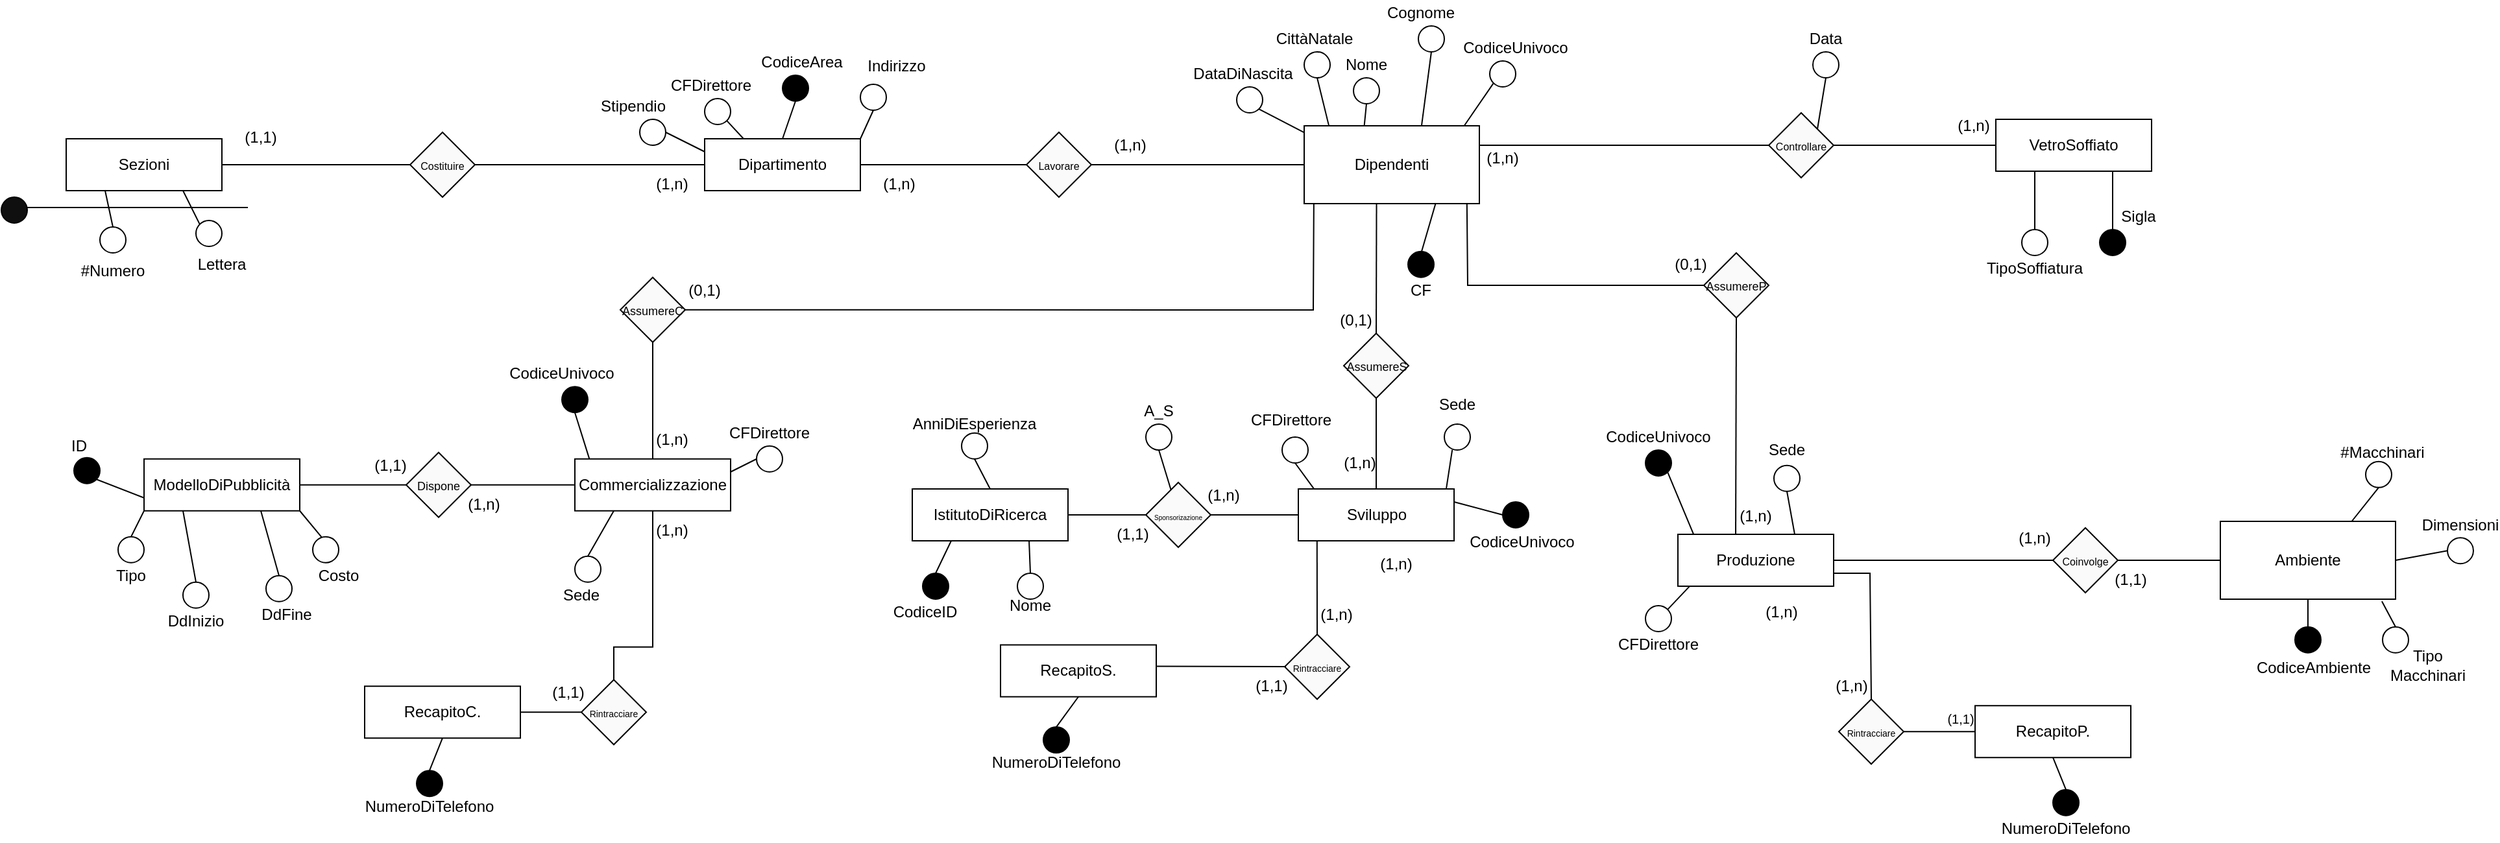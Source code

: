 <mxfile version="16.5.3" type="device"><diagram id="fbipZfaixxT9TkUEs5Yq" name="Page-1"><mxGraphModel dx="2105" dy="539" grid="1" gridSize="10" guides="1" tooltips="1" connect="1" arrows="1" fold="1" page="1" pageScale="1" pageWidth="827" pageHeight="1169" math="0" shadow="0"><root><mxCell id="0"/><mxCell id="1" parent="0"/><mxCell id="MpFW2lkKDqSgX8BJWBbx-3" value="" style="endArrow=none;html=1;rounded=0;entryX=0.5;entryY=1;entryDx=0;entryDy=0;exitX=0.75;exitY=0;exitDx=0;exitDy=0;" parent="1" source="MpFW2lkKDqSgX8BJWBbx-22" target="MpFW2lkKDqSgX8BJWBbx-8" edge="1"><mxGeometry width="50" height="50" relative="1" as="geometry"><mxPoint x="707" y="592" as="sourcePoint"/><mxPoint x="707" y="562" as="targetPoint"/></mxGeometry></mxCell><mxCell id="MpFW2lkKDqSgX8BJWBbx-8" value="" style="ellipse;whiteSpace=wrap;html=1;aspect=fixed;" parent="1" vertex="1"><mxGeometry x="726" y="538.87" width="20" height="20" as="geometry"/></mxCell><mxCell id="MpFW2lkKDqSgX8BJWBbx-9" value="" style="ellipse;whiteSpace=wrap;html=1;aspect=fixed;fillColor=#000000;" parent="1" vertex="1"><mxGeometry x="627" y="527" width="20" height="20" as="geometry"/></mxCell><mxCell id="MpFW2lkKDqSgX8BJWBbx-11" value="CodiceUnivoco" style="text;html=1;strokeColor=none;fillColor=none;align=center;verticalAlign=middle;whiteSpace=wrap;rounded=0;" parent="1" vertex="1"><mxGeometry x="627" y="507" width="20" height="20" as="geometry"/></mxCell><mxCell id="MpFW2lkKDqSgX8BJWBbx-12" value="Sede" style="text;html=1;strokeColor=none;fillColor=none;align=center;verticalAlign=middle;whiteSpace=wrap;rounded=0;" parent="1" vertex="1"><mxGeometry x="726" y="517" width="20" height="20" as="geometry"/></mxCell><mxCell id="MpFW2lkKDqSgX8BJWBbx-14" value="" style="endArrow=none;html=1;rounded=0;fillColor=#000000;" parent="1" edge="1"><mxGeometry width="50" height="50" relative="1" as="geometry"><mxPoint x="712" y="552" as="sourcePoint"/><mxPoint x="712" y="552" as="targetPoint"/></mxGeometry></mxCell><mxCell id="MpFW2lkKDqSgX8BJWBbx-20" value="Commercializzazione" style="rounded=0;whiteSpace=wrap;html=1;" parent="1" vertex="1"><mxGeometry x="-198" y="533.87" width="120" height="40" as="geometry"/></mxCell><mxCell id="MpFW2lkKDqSgX8BJWBbx-21" value="Sviluppo" style="rounded=0;whiteSpace=wrap;html=1;" parent="1" vertex="1"><mxGeometry x="359.5" y="557" width="120" height="40" as="geometry"/></mxCell><mxCell id="MpFW2lkKDqSgX8BJWBbx-22" value="Produzione" style="rounded=0;whiteSpace=wrap;html=1;" parent="1" vertex="1"><mxGeometry x="652" y="592" width="120" height="40" as="geometry"/></mxCell><mxCell id="MpFW2lkKDqSgX8BJWBbx-24" value="&lt;font style=&quot;font-size: 8px&quot;&gt;Coinvolge&lt;/font&gt;" style="rhombus;whiteSpace=wrap;html=1;fillColor=#FAFAFA;" parent="1" vertex="1"><mxGeometry x="941" y="587" width="50" height="50" as="geometry"/></mxCell><mxCell id="MpFW2lkKDqSgX8BJWBbx-25" value="Sezioni" style="rounded=0;whiteSpace=wrap;html=1;" parent="1" vertex="1"><mxGeometry x="-590" y="287" width="120" height="40" as="geometry"/></mxCell><mxCell id="MpFW2lkKDqSgX8BJWBbx-30" value="Dipartimento" style="rounded=0;whiteSpace=wrap;html=1;" parent="1" vertex="1"><mxGeometry x="-98" y="287" width="120" height="40" as="geometry"/></mxCell><mxCell id="MpFW2lkKDqSgX8BJWBbx-31" value="" style="ellipse;whiteSpace=wrap;html=1;aspect=fixed;" parent="1" vertex="1"><mxGeometry x="-148" y="272" width="20" height="20" as="geometry"/></mxCell><mxCell id="MpFW2lkKDqSgX8BJWBbx-32" value="" style="ellipse;whiteSpace=wrap;html=1;aspect=fixed;" parent="1" vertex="1"><mxGeometry x="22" y="245" width="20" height="20" as="geometry"/></mxCell><mxCell id="MpFW2lkKDqSgX8BJWBbx-33" value="" style="ellipse;whiteSpace=wrap;html=1;aspect=fixed;" parent="1" vertex="1"><mxGeometry x="-98" y="256" width="20" height="20" as="geometry"/></mxCell><mxCell id="MpFW2lkKDqSgX8BJWBbx-35" value="" style="endArrow=none;html=1;rounded=0;fillColor=#000000;entryX=1;entryY=0;entryDx=0;entryDy=0;exitX=0.5;exitY=1;exitDx=0;exitDy=0;" parent="1" source="MpFW2lkKDqSgX8BJWBbx-32" target="MpFW2lkKDqSgX8BJWBbx-30" edge="1"><mxGeometry width="50" height="50" relative="1" as="geometry"><mxPoint x="52" y="381.25" as="sourcePoint"/><mxPoint x="22" y="291.25" as="targetPoint"/></mxGeometry></mxCell><mxCell id="MpFW2lkKDqSgX8BJWBbx-36" value="" style="ellipse;whiteSpace=wrap;html=1;aspect=fixed;fillColor=#000000;" parent="1" vertex="1"><mxGeometry x="-38" y="238" width="20" height="20" as="geometry"/></mxCell><mxCell id="MpFW2lkKDqSgX8BJWBbx-38" value="" style="endArrow=none;html=1;rounded=0;fillColor=#000000;entryX=0.5;entryY=0;entryDx=0;entryDy=0;exitX=0.5;exitY=1;exitDx=0;exitDy=0;" parent="1" source="MpFW2lkKDqSgX8BJWBbx-36" target="MpFW2lkKDqSgX8BJWBbx-30" edge="1"><mxGeometry width="50" height="50" relative="1" as="geometry"><mxPoint x="-50" y="371" as="sourcePoint"/><mxPoint x="-38" y="291.25" as="targetPoint"/></mxGeometry></mxCell><mxCell id="MpFW2lkKDqSgX8BJWBbx-39" value="" style="endArrow=none;html=1;rounded=0;fillColor=#000000;entryX=0;entryY=0.25;entryDx=0;entryDy=0;exitX=1;exitY=0.5;exitDx=0;exitDy=0;" parent="1" source="MpFW2lkKDqSgX8BJWBbx-31" target="MpFW2lkKDqSgX8BJWBbx-30" edge="1"><mxGeometry width="50" height="50" relative="1" as="geometry"><mxPoint x="-118" y="299" as="sourcePoint"/><mxPoint x="-96" y="292.25" as="targetPoint"/></mxGeometry></mxCell><mxCell id="MpFW2lkKDqSgX8BJWBbx-40" value="CFDirettore" style="text;html=1;strokeColor=none;fillColor=none;align=center;verticalAlign=middle;whiteSpace=wrap;rounded=0;" parent="1" vertex="1"><mxGeometry x="-103" y="236" width="20" height="20" as="geometry"/></mxCell><mxCell id="MpFW2lkKDqSgX8BJWBbx-41" value="Indirizzo" style="text;html=1;strokeColor=none;fillColor=none;align=center;verticalAlign=middle;whiteSpace=wrap;rounded=0;" parent="1" vertex="1"><mxGeometry x="38" y="221" width="24" height="19" as="geometry"/></mxCell><mxCell id="MpFW2lkKDqSgX8BJWBbx-42" value="" style="endArrow=none;html=1;rounded=0;fillColor=#000000;entryX=0.25;entryY=0;entryDx=0;entryDy=0;exitX=1;exitY=1;exitDx=0;exitDy=0;" parent="1" source="MpFW2lkKDqSgX8BJWBbx-33" target="MpFW2lkKDqSgX8BJWBbx-30" edge="1"><mxGeometry width="50" height="50" relative="1" as="geometry"><mxPoint x="17" y="381.25" as="sourcePoint"/><mxPoint x="-68" y="291.25" as="targetPoint"/></mxGeometry></mxCell><mxCell id="MpFW2lkKDqSgX8BJWBbx-53" value="CodiceArea" style="text;html=1;strokeColor=none;fillColor=none;align=center;verticalAlign=middle;whiteSpace=wrap;rounded=0;fontStyle=0" parent="1" vertex="1"><mxGeometry x="-33" y="218" width="20" height="20" as="geometry"/></mxCell><mxCell id="MpFW2lkKDqSgX8BJWBbx-54" value="Stipendio" style="text;html=1;strokeColor=none;fillColor=none;align=center;verticalAlign=middle;whiteSpace=wrap;rounded=0;fontStyle=0" parent="1" vertex="1"><mxGeometry x="-163" y="252" width="20" height="20" as="geometry"/></mxCell><mxCell id="MpFW2lkKDqSgX8BJWBbx-55" value="" style="ellipse;whiteSpace=wrap;html=1;aspect=fixed;" parent="1" vertex="1"><mxGeometry x="-490" y="350" width="20" height="20" as="geometry"/></mxCell><mxCell id="MpFW2lkKDqSgX8BJWBbx-56" value="" style="ellipse;whiteSpace=wrap;html=1;aspect=fixed;" parent="1" vertex="1"><mxGeometry x="-564" y="355" width="20" height="20" as="geometry"/></mxCell><mxCell id="MpFW2lkKDqSgX8BJWBbx-59" value="" style="endArrow=none;html=1;rounded=0;fillColor=#000000;exitX=0.5;exitY=0;exitDx=0;exitDy=0;entryX=0.25;entryY=1;entryDx=0;entryDy=0;" parent="1" source="MpFW2lkKDqSgX8BJWBbx-56" target="MpFW2lkKDqSgX8BJWBbx-25" edge="1"><mxGeometry width="50" height="50" relative="1" as="geometry"><mxPoint x="-1036.929" y="2.309" as="sourcePoint"/><mxPoint x="-663.4" y="116.62" as="targetPoint"/></mxGeometry></mxCell><mxCell id="MpFW2lkKDqSgX8BJWBbx-61" value="" style="ellipse;whiteSpace=wrap;html=1;aspect=fixed;fillColor=#0F0F0F;" parent="1" vertex="1"><mxGeometry x="-640" y="332" width="20" height="20" as="geometry"/></mxCell><mxCell id="MpFW2lkKDqSgX8BJWBbx-62" value="Lettera" style="text;html=1;strokeColor=none;fillColor=none;align=center;verticalAlign=middle;whiteSpace=wrap;rounded=0;" parent="1" vertex="1"><mxGeometry x="-480" y="373.87" width="20" height="20" as="geometry"/></mxCell><mxCell id="MpFW2lkKDqSgX8BJWBbx-63" value="#Numero" style="text;html=1;strokeColor=none;fillColor=none;align=center;verticalAlign=middle;whiteSpace=wrap;rounded=0;" parent="1" vertex="1"><mxGeometry x="-564" y="381.5" width="20" height="15.5" as="geometry"/></mxCell><mxCell id="MpFW2lkKDqSgX8BJWBbx-65" value="(1,1)" style="text;html=1;strokeColor=none;fillColor=none;align=center;verticalAlign=middle;whiteSpace=wrap;rounded=0;" parent="1" vertex="1"><mxGeometry x="991" y="617" width="20" height="20" as="geometry"/></mxCell><mxCell id="MpFW2lkKDqSgX8BJWBbx-67" value="(1,n)" style="text;html=1;strokeColor=none;fillColor=none;align=center;verticalAlign=middle;whiteSpace=wrap;rounded=0;" parent="1" vertex="1"><mxGeometry x="722" y="642" width="20" height="20" as="geometry"/></mxCell><mxCell id="MpFW2lkKDqSgX8BJWBbx-69" value="&lt;font style=&quot;font-size: 5px&quot;&gt;Sponsorizazione&lt;/font&gt;" style="rhombus;whiteSpace=wrap;html=1;fillColor=#FAFAFA;" parent="1" vertex="1"><mxGeometry x="242" y="552" width="50" height="50" as="geometry"/></mxCell><mxCell id="MpFW2lkKDqSgX8BJWBbx-70" value="" style="endArrow=none;html=1;rounded=0;fillColor=#000000;entryX=0;entryY=0.5;entryDx=0;entryDy=0;exitX=1;exitY=0.5;exitDx=0;exitDy=0;" parent="1" source="MpFW2lkKDqSgX8BJWBbx-71" target="MpFW2lkKDqSgX8BJWBbx-69" edge="1"><mxGeometry width="50" height="50" relative="1" as="geometry"><mxPoint x="141.57" y="557" as="sourcePoint"/><mxPoint x="141.57" y="517" as="targetPoint"/></mxGeometry></mxCell><mxCell id="MpFW2lkKDqSgX8BJWBbx-71" value="IstitutoDiRicerca" style="rounded=0;whiteSpace=wrap;html=1;" parent="1" vertex="1"><mxGeometry x="62" y="557" width="120" height="40" as="geometry"/></mxCell><mxCell id="MpFW2lkKDqSgX8BJWBbx-75" value="" style="ellipse;whiteSpace=wrap;html=1;aspect=fixed;" parent="1" vertex="1"><mxGeometry x="242" y="507" width="20" height="20" as="geometry"/></mxCell><mxCell id="MpFW2lkKDqSgX8BJWBbx-76" value="A_S" style="text;html=1;strokeColor=none;fillColor=none;align=center;verticalAlign=middle;whiteSpace=wrap;rounded=0;" parent="1" vertex="1"><mxGeometry x="242" y="487" width="20" height="20" as="geometry"/></mxCell><mxCell id="MpFW2lkKDqSgX8BJWBbx-77" value="" style="endArrow=none;html=1;rounded=0;fillColor=#000000;entryX=0.5;entryY=1;entryDx=0;entryDy=0;exitX=0.388;exitY=0.117;exitDx=0;exitDy=0;exitPerimeter=0;" parent="1" source="MpFW2lkKDqSgX8BJWBbx-69" target="MpFW2lkKDqSgX8BJWBbx-75" edge="1"><mxGeometry width="50" height="50" relative="1" as="geometry"><mxPoint x="421.57" y="647" as="sourcePoint"/><mxPoint x="421.57" y="607" as="targetPoint"/></mxGeometry></mxCell><mxCell id="MpFW2lkKDqSgX8BJWBbx-80" value="" style="endArrow=none;html=1;rounded=0;fillColor=#000000;entryX=0;entryY=0.5;entryDx=0;entryDy=0;" parent="1" target="MpFW2lkKDqSgX8BJWBbx-20" edge="1"><mxGeometry width="50" height="50" relative="1" as="geometry"><mxPoint x="-278" y="553.87" as="sourcePoint"/><mxPoint x="-138.21" y="573.87" as="targetPoint"/></mxGeometry></mxCell><mxCell id="MpFW2lkKDqSgX8BJWBbx-81" value="&lt;font style=&quot;font-size: 9px&quot;&gt;Dispone&lt;/font&gt;" style="rhombus;whiteSpace=wrap;html=1;fillColor=#FAFAFA;" parent="1" vertex="1"><mxGeometry x="-328" y="528.87" width="50" height="50" as="geometry"/></mxCell><mxCell id="MpFW2lkKDqSgX8BJWBbx-83" value="ModelloDiPubblicità" style="rounded=0;whiteSpace=wrap;html=1;" parent="1" vertex="1"><mxGeometry x="-530" y="533.87" width="120" height="40" as="geometry"/></mxCell><mxCell id="MpFW2lkKDqSgX8BJWBbx-84" value="" style="ellipse;whiteSpace=wrap;html=1;aspect=fixed;" parent="1" vertex="1"><mxGeometry x="-550" y="593.87" width="20" height="20" as="geometry"/></mxCell><mxCell id="MpFW2lkKDqSgX8BJWBbx-85" value="" style="ellipse;whiteSpace=wrap;html=1;aspect=fixed;" parent="1" vertex="1"><mxGeometry x="-500" y="628.87" width="20" height="20" as="geometry"/></mxCell><mxCell id="MpFW2lkKDqSgX8BJWBbx-86" value="" style="ellipse;whiteSpace=wrap;html=1;aspect=fixed;" parent="1" vertex="1"><mxGeometry x="-436" y="623.87" width="20" height="20" as="geometry"/></mxCell><mxCell id="MpFW2lkKDqSgX8BJWBbx-87" value="" style="ellipse;whiteSpace=wrap;html=1;aspect=fixed;" parent="1" vertex="1"><mxGeometry x="-400" y="593.87" width="20" height="20" as="geometry"/></mxCell><mxCell id="MpFW2lkKDqSgX8BJWBbx-89" value="" style="endArrow=none;html=1;rounded=0;fillColor=#000000;entryX=0;entryY=1;entryDx=0;entryDy=0;exitX=0.5;exitY=0;exitDx=0;exitDy=0;" parent="1" edge="1"><mxGeometry width="50" height="50" relative="1" as="geometry"><mxPoint x="-540" y="593.87" as="sourcePoint"/><mxPoint x="-530" y="573.87" as="targetPoint"/></mxGeometry></mxCell><mxCell id="MpFW2lkKDqSgX8BJWBbx-90" value="" style="endArrow=none;html=1;rounded=0;fillColor=#000000;entryX=0.25;entryY=1;entryDx=0;entryDy=0;exitX=0.5;exitY=0;exitDx=0;exitDy=0;" parent="1" source="MpFW2lkKDqSgX8BJWBbx-85" target="MpFW2lkKDqSgX8BJWBbx-83" edge="1"><mxGeometry width="50" height="50" relative="1" as="geometry"><mxPoint x="-530" y="603.87" as="sourcePoint"/><mxPoint x="-520" y="583.87" as="targetPoint"/></mxGeometry></mxCell><mxCell id="MpFW2lkKDqSgX8BJWBbx-91" value="" style="endArrow=none;html=1;rounded=0;fillColor=#000000;entryX=0.75;entryY=1;entryDx=0;entryDy=0;exitX=0.5;exitY=0;exitDx=0;exitDy=0;" parent="1" source="MpFW2lkKDqSgX8BJWBbx-86" target="MpFW2lkKDqSgX8BJWBbx-83" edge="1"><mxGeometry width="50" height="50" relative="1" as="geometry"><mxPoint x="-520" y="613.87" as="sourcePoint"/><mxPoint x="-510" y="593.87" as="targetPoint"/></mxGeometry></mxCell><mxCell id="MpFW2lkKDqSgX8BJWBbx-92" value="" style="endArrow=none;html=1;rounded=0;fillColor=#000000;entryX=1;entryY=1;entryDx=0;entryDy=0;exitX=0.352;exitY=0.028;exitDx=0;exitDy=0;exitPerimeter=0;" parent="1" source="MpFW2lkKDqSgX8BJWBbx-87" target="MpFW2lkKDqSgX8BJWBbx-83" edge="1"><mxGeometry width="50" height="50" relative="1" as="geometry"><mxPoint x="-510" y="623.87" as="sourcePoint"/><mxPoint x="-500" y="603.87" as="targetPoint"/></mxGeometry></mxCell><mxCell id="MpFW2lkKDqSgX8BJWBbx-93" value="Tipo" style="text;html=1;strokeColor=none;fillColor=none;align=center;verticalAlign=middle;whiteSpace=wrap;rounded=0;" parent="1" vertex="1"><mxGeometry x="-550" y="613.87" width="20" height="20" as="geometry"/></mxCell><mxCell id="MpFW2lkKDqSgX8BJWBbx-94" value="DdInizio" style="text;html=1;strokeColor=none;fillColor=none;align=center;verticalAlign=middle;whiteSpace=wrap;rounded=0;" parent="1" vertex="1"><mxGeometry x="-500" y="648.87" width="20" height="20" as="geometry"/></mxCell><mxCell id="MpFW2lkKDqSgX8BJWBbx-95" value="DdFine" style="text;html=1;strokeColor=none;fillColor=none;align=center;verticalAlign=middle;whiteSpace=wrap;rounded=0;" parent="1" vertex="1"><mxGeometry x="-430" y="643.87" width="20" height="20" as="geometry"/></mxCell><mxCell id="MpFW2lkKDqSgX8BJWBbx-96" value="Costo&lt;br&gt;" style="text;html=1;strokeColor=none;fillColor=none;align=center;verticalAlign=middle;whiteSpace=wrap;rounded=0;" parent="1" vertex="1"><mxGeometry x="-390" y="613.87" width="20" height="20" as="geometry"/></mxCell><mxCell id="MpFW2lkKDqSgX8BJWBbx-99" value="" style="ellipse;whiteSpace=wrap;html=1;aspect=fixed;fillColor=#000000;" parent="1" vertex="1"><mxGeometry x="-584" y="532.87" width="20" height="20" as="geometry"/></mxCell><mxCell id="MpFW2lkKDqSgX8BJWBbx-100" value="ID" style="text;html=1;strokeColor=none;fillColor=none;align=center;verticalAlign=middle;whiteSpace=wrap;rounded=0;" parent="1" vertex="1"><mxGeometry x="-590" y="513.87" width="20" height="20" as="geometry"/></mxCell><mxCell id="MpFW2lkKDqSgX8BJWBbx-101" value="" style="endArrow=none;html=1;rounded=0;fillColor=#000000;entryX=0;entryY=0.75;entryDx=0;entryDy=0;exitX=0;exitY=0.5;exitDx=0;exitDy=0;" parent="1" source="MpFW2lkKDqSgX8BJWBbx-99" target="MpFW2lkKDqSgX8BJWBbx-83" edge="1"><mxGeometry width="50" height="50" relative="1" as="geometry"><mxPoint x="-382.96" y="604.43" as="sourcePoint"/><mxPoint x="-400" y="583.87" as="targetPoint"/></mxGeometry></mxCell><mxCell id="MpFW2lkKDqSgX8BJWBbx-109" value="" style="ellipse;whiteSpace=wrap;html=1;aspect=fixed;" parent="1" vertex="1"><mxGeometry x="1245" y="594.63" width="20" height="20" as="geometry"/></mxCell><mxCell id="MpFW2lkKDqSgX8BJWBbx-110" value="" style="ellipse;whiteSpace=wrap;html=1;aspect=fixed;" parent="1" vertex="1"><mxGeometry x="1195" y="663.35" width="20" height="20" as="geometry"/></mxCell><mxCell id="MpFW2lkKDqSgX8BJWBbx-113" value="" style="endArrow=none;html=1;rounded=0;fillColor=#000000;entryX=0.918;entryY=1.004;entryDx=0;entryDy=0;exitX=0.5;exitY=0;exitDx=0;exitDy=0;entryPerimeter=0;" parent="1" source="MpFW2lkKDqSgX8BJWBbx-110" edge="1"><mxGeometry width="50" height="50" relative="1" as="geometry"><mxPoint x="1102.071" y="676.279" as="sourcePoint"/><mxPoint x="1194.463" y="643.626" as="targetPoint"/></mxGeometry></mxCell><mxCell id="MpFW2lkKDqSgX8BJWBbx-114" value="" style="endArrow=none;html=1;rounded=0;fillColor=#000000;entryX=1;entryY=0.5;entryDx=0;entryDy=0;exitX=0;exitY=0.5;exitDx=0;exitDy=0;" parent="1" source="MpFW2lkKDqSgX8BJWBbx-109" target="l26SXNRH6ffeOrTrbrjV-29" edge="1"><mxGeometry width="50" height="50" relative="1" as="geometry"><mxPoint x="1102.071" y="687.559" as="sourcePoint"/><mxPoint x="1195.0" y="610.13" as="targetPoint"/></mxGeometry></mxCell><mxCell id="MpFW2lkKDqSgX8BJWBbx-117" value="Tipo&lt;br&gt;Macchinari" style="text;html=1;strokeColor=none;fillColor=none;align=center;verticalAlign=middle;whiteSpace=wrap;rounded=0;" parent="1" vertex="1"><mxGeometry x="1220" y="683.35" width="20" height="20" as="geometry"/></mxCell><mxCell id="MpFW2lkKDqSgX8BJWBbx-118" value="Dimensioni" style="text;html=1;strokeColor=none;fillColor=none;align=center;verticalAlign=middle;whiteSpace=wrap;rounded=0;" parent="1" vertex="1"><mxGeometry x="1245" y="574.63" width="20" height="20" as="geometry"/></mxCell><mxCell id="MpFW2lkKDqSgX8BJWBbx-131" value="VetroSoffiato" style="rounded=0;whiteSpace=wrap;html=1;" parent="1" vertex="1"><mxGeometry x="897" y="272" width="120" height="40" as="geometry"/></mxCell><mxCell id="MpFW2lkKDqSgX8BJWBbx-133" value="" style="ellipse;whiteSpace=wrap;html=1;aspect=fixed;" parent="1" vertex="1"><mxGeometry x="917" y="357" width="20" height="20" as="geometry"/></mxCell><mxCell id="MpFW2lkKDqSgX8BJWBbx-134" value="" style="ellipse;whiteSpace=wrap;html=1;aspect=fixed;fillColor=#000000;" parent="1" vertex="1"><mxGeometry x="977" y="357" width="20" height="20" as="geometry"/></mxCell><mxCell id="MpFW2lkKDqSgX8BJWBbx-136" value="Sigla" style="text;html=1;strokeColor=none;fillColor=none;align=center;verticalAlign=middle;whiteSpace=wrap;rounded=0;" parent="1" vertex="1"><mxGeometry x="997" y="337" width="20" height="20" as="geometry"/></mxCell><mxCell id="MpFW2lkKDqSgX8BJWBbx-137" value="Data" style="text;html=1;strokeColor=none;fillColor=none;align=center;verticalAlign=middle;whiteSpace=wrap;rounded=0;rotation=0;" parent="1" vertex="1"><mxGeometry x="746" y="200" width="40" height="20" as="geometry"/></mxCell><mxCell id="MpFW2lkKDqSgX8BJWBbx-138" value="" style="endArrow=none;html=1;rounded=0;fillColor=#000000;exitX=0.5;exitY=0;exitDx=0;exitDy=0;entryX=0.75;entryY=1;entryDx=0;entryDy=0;" parent="1" source="MpFW2lkKDqSgX8BJWBbx-134" target="MpFW2lkKDqSgX8BJWBbx-131" edge="1"><mxGeometry width="50" height="50" relative="1" as="geometry"><mxPoint x="451" y="562" as="sourcePoint"/><mxPoint x="451.04" y="522" as="targetPoint"/></mxGeometry></mxCell><mxCell id="MpFW2lkKDqSgX8BJWBbx-139" value="" style="endArrow=none;html=1;rounded=0;fillColor=#000000;exitX=0.5;exitY=0;exitDx=0;exitDy=0;entryX=0.25;entryY=1;entryDx=0;entryDy=0;" parent="1" source="MpFW2lkKDqSgX8BJWBbx-133" target="MpFW2lkKDqSgX8BJWBbx-131" edge="1"><mxGeometry width="50" height="50" relative="1" as="geometry"><mxPoint x="481" y="562" as="sourcePoint"/><mxPoint x="471" y="532" as="targetPoint"/></mxGeometry></mxCell><mxCell id="MpFW2lkKDqSgX8BJWBbx-140" value="" style="ellipse;whiteSpace=wrap;html=1;aspect=fixed;" parent="1" vertex="1"><mxGeometry x="627" y="647" width="20" height="20" as="geometry"/></mxCell><mxCell id="MpFW2lkKDqSgX8BJWBbx-141" value="CFDirettore" style="text;html=1;strokeColor=none;fillColor=none;align=center;verticalAlign=middle;whiteSpace=wrap;rounded=0;" parent="1" vertex="1"><mxGeometry x="627" y="667" width="20" height="20" as="geometry"/></mxCell><mxCell id="MpFW2lkKDqSgX8BJWBbx-142" value="" style="endArrow=none;html=1;rounded=0;fillColor=#000000;entryX=1;entryY=0;entryDx=0;entryDy=0;exitX=0.074;exitY=1.004;exitDx=0;exitDy=0;exitPerimeter=0;" parent="1" source="MpFW2lkKDqSgX8BJWBbx-22" target="MpFW2lkKDqSgX8BJWBbx-140" edge="1"><mxGeometry width="50" height="50" relative="1" as="geometry"><mxPoint x="672" y="637" as="sourcePoint"/><mxPoint x="402" y="522" as="targetPoint"/></mxGeometry></mxCell><mxCell id="MpFW2lkKDqSgX8BJWBbx-143" value="" style="ellipse;whiteSpace=wrap;html=1;aspect=fixed;" parent="1" vertex="1"><mxGeometry x="347" y="517" width="20" height="20" as="geometry"/></mxCell><mxCell id="MpFW2lkKDqSgX8BJWBbx-144" value="CFDirettore" style="text;html=1;strokeColor=none;fillColor=none;align=center;verticalAlign=middle;whiteSpace=wrap;rounded=0;" parent="1" vertex="1"><mxGeometry x="344" y="493.87" width="20" height="20" as="geometry"/></mxCell><mxCell id="MpFW2lkKDqSgX8BJWBbx-145" value="" style="ellipse;whiteSpace=wrap;html=1;aspect=fixed;" parent="1" vertex="1"><mxGeometry x="-58" y="523.87" width="20" height="20" as="geometry"/></mxCell><mxCell id="MpFW2lkKDqSgX8BJWBbx-146" value="CFDirettore" style="text;html=1;strokeColor=none;fillColor=none;align=center;verticalAlign=middle;whiteSpace=wrap;rounded=0;" parent="1" vertex="1"><mxGeometry x="-58" y="503.87" width="20" height="20" as="geometry"/></mxCell><mxCell id="MpFW2lkKDqSgX8BJWBbx-147" value="" style="endArrow=none;html=1;rounded=0;fillColor=#000000;exitX=0.102;exitY=0.004;exitDx=0;exitDy=0;entryX=0.5;entryY=1;entryDx=0;entryDy=0;exitPerimeter=0;" parent="1" source="MpFW2lkKDqSgX8BJWBbx-21" target="MpFW2lkKDqSgX8BJWBbx-143" edge="1"><mxGeometry width="50" height="50" relative="1" as="geometry"><mxPoint x="172.0" y="567" as="sourcePoint"/><mxPoint x="139.071" y="544.071" as="targetPoint"/></mxGeometry></mxCell><mxCell id="MpFW2lkKDqSgX8BJWBbx-148" value="" style="endArrow=none;html=1;rounded=0;fillColor=#000000;exitX=0;exitY=0.5;exitDx=0;exitDy=0;entryX=1;entryY=0.25;entryDx=0;entryDy=0;" parent="1" source="MpFW2lkKDqSgX8BJWBbx-145" target="MpFW2lkKDqSgX8BJWBbx-20" edge="1"><mxGeometry width="50" height="50" relative="1" as="geometry"><mxPoint x="-408.0" y="553.87" as="sourcePoint"/><mxPoint x="-438.0" y="543.87" as="targetPoint"/></mxGeometry></mxCell><mxCell id="MpFW2lkKDqSgX8BJWBbx-167" value="&lt;font style=&quot;font-size: 9px&quot;&gt;AssumereP&lt;/font&gt;" style="rhombus;whiteSpace=wrap;html=1;fillColor=#FAFAFA;" parent="1" vertex="1"><mxGeometry x="672" y="375" width="50" height="50" as="geometry"/></mxCell><mxCell id="MpFW2lkKDqSgX8BJWBbx-168" value="Dipendenti" style="rounded=0;whiteSpace=wrap;html=1;" parent="1" vertex="1"><mxGeometry x="364" y="277" width="135" height="60" as="geometry"/></mxCell><mxCell id="MpFW2lkKDqSgX8BJWBbx-175" value="" style="ellipse;whiteSpace=wrap;html=1;aspect=fixed;" parent="1" vertex="1"><mxGeometry x="402" y="240" width="20" height="20" as="geometry"/></mxCell><mxCell id="MpFW2lkKDqSgX8BJWBbx-176" value="" style="ellipse;whiteSpace=wrap;html=1;aspect=fixed;" parent="1" vertex="1"><mxGeometry x="452" y="200" width="20" height="20" as="geometry"/></mxCell><mxCell id="MpFW2lkKDqSgX8BJWBbx-178" value="" style="endArrow=none;html=1;rounded=0;fillColor=#000000;entryX=0.5;entryY=1;entryDx=0;entryDy=0;exitX=0.67;exitY=0.001;exitDx=0;exitDy=0;exitPerimeter=0;" parent="1" source="MpFW2lkKDqSgX8BJWBbx-168" target="MpFW2lkKDqSgX8BJWBbx-176" edge="1"><mxGeometry width="50" height="50" relative="1" as="geometry"><mxPoint x="459.29" y="187.9" as="sourcePoint"/><mxPoint x="457.76" y="167" as="targetPoint"/></mxGeometry></mxCell><mxCell id="MpFW2lkKDqSgX8BJWBbx-179" value="" style="endArrow=none;html=1;rounded=0;fillColor=#000000;entryX=0.5;entryY=1;entryDx=0;entryDy=0;exitX=0.343;exitY=-0.001;exitDx=0;exitDy=0;exitPerimeter=0;" parent="1" source="MpFW2lkKDqSgX8BJWBbx-168" target="MpFW2lkKDqSgX8BJWBbx-175" edge="1"><mxGeometry width="50" height="50" relative="1" as="geometry"><mxPoint x="431.75" y="187" as="sourcePoint"/><mxPoint x="467.87" y="257" as="targetPoint"/></mxGeometry></mxCell><mxCell id="MpFW2lkKDqSgX8BJWBbx-181" value="Nome" style="text;html=1;strokeColor=none;fillColor=none;align=center;verticalAlign=middle;whiteSpace=wrap;rounded=0;" parent="1" vertex="1"><mxGeometry x="402" y="220" width="20" height="20" as="geometry"/></mxCell><mxCell id="MpFW2lkKDqSgX8BJWBbx-183" value="Cognome" style="text;html=1;strokeColor=none;fillColor=none;align=center;verticalAlign=middle;whiteSpace=wrap;rounded=0;" parent="1" vertex="1"><mxGeometry x="444" y="180" width="20" height="20" as="geometry"/></mxCell><mxCell id="MpFW2lkKDqSgX8BJWBbx-185" value="" style="ellipse;whiteSpace=wrap;html=1;aspect=fixed;" parent="1" vertex="1"><mxGeometry x="364" y="220" width="20" height="20" as="geometry"/></mxCell><mxCell id="MpFW2lkKDqSgX8BJWBbx-186" value="" style="ellipse;whiteSpace=wrap;html=1;aspect=fixed;" parent="1" vertex="1"><mxGeometry x="312" y="247" width="20" height="20" as="geometry"/></mxCell><mxCell id="MpFW2lkKDqSgX8BJWBbx-190" value="" style="endArrow=none;html=1;rounded=0;fillColor=#000000;entryX=0.5;entryY=1;entryDx=0;entryDy=0;exitX=0.141;exitY=-0.001;exitDx=0;exitDy=0;exitPerimeter=0;" parent="1" source="MpFW2lkKDqSgX8BJWBbx-168" target="MpFW2lkKDqSgX8BJWBbx-185" edge="1"><mxGeometry width="50" height="50" relative="1" as="geometry"><mxPoint x="398" y="202" as="sourcePoint"/><mxPoint x="433" y="197" as="targetPoint"/></mxGeometry></mxCell><mxCell id="MpFW2lkKDqSgX8BJWBbx-191" value="" style="endArrow=none;html=1;rounded=0;fillColor=#000000;entryX=1;entryY=1;entryDx=0;entryDy=0;exitX=0;exitY=0.087;exitDx=0;exitDy=0;exitPerimeter=0;" parent="1" source="MpFW2lkKDqSgX8BJWBbx-168" target="MpFW2lkKDqSgX8BJWBbx-186" edge="1"><mxGeometry width="50" height="50" relative="1" as="geometry"><mxPoint x="374" y="307" as="sourcePoint"/><mxPoint x="344.071" y="294.071" as="targetPoint"/></mxGeometry></mxCell><mxCell id="MpFW2lkKDqSgX8BJWBbx-192" value="CittàNatale" style="text;html=1;strokeColor=none;fillColor=none;align=center;verticalAlign=middle;whiteSpace=wrap;rounded=0;" parent="1" vertex="1"><mxGeometry x="362" y="200" width="20" height="20" as="geometry"/></mxCell><mxCell id="MpFW2lkKDqSgX8BJWBbx-193" value="DataDiNascita" style="text;html=1;strokeColor=none;fillColor=none;align=center;verticalAlign=middle;whiteSpace=wrap;rounded=0;" parent="1" vertex="1"><mxGeometry x="307" y="227" width="20" height="20" as="geometry"/></mxCell><mxCell id="MpFW2lkKDqSgX8BJWBbx-208" value="(1,n)" style="text;html=1;strokeColor=none;fillColor=none;align=center;verticalAlign=middle;whiteSpace=wrap;rounded=0;" parent="1" vertex="1"><mxGeometry x="397" y="527" width="20" height="20" as="geometry"/></mxCell><mxCell id="62wL6JzpL6eQzAMcfoMJ-4" value="CF" style="text;html=1;strokeColor=none;fillColor=none;align=center;verticalAlign=middle;whiteSpace=wrap;rounded=0;" parent="1" vertex="1"><mxGeometry x="444" y="393.87" width="20" height="20" as="geometry"/></mxCell><mxCell id="l26SXNRH6ffeOrTrbrjV-1" value="&lt;font style=&quot;font-size: 9px&quot;&gt;&lt;br&gt;AssumereC&lt;br&gt;&lt;br&gt;&lt;/font&gt;" style="rhombus;whiteSpace=wrap;html=1;fillColor=#FAFAFA;" parent="1" vertex="1"><mxGeometry x="-163" y="393.87" width="50" height="50" as="geometry"/></mxCell><mxCell id="l26SXNRH6ffeOrTrbrjV-2" value="&lt;font style=&quot;font-size: 9px&quot;&gt;AssumereS&lt;/font&gt;" style="rhombus;whiteSpace=wrap;html=1;fillColor=#FAFAFA;" parent="1" vertex="1"><mxGeometry x="394.5" y="437" width="50" height="50" as="geometry"/></mxCell><mxCell id="l26SXNRH6ffeOrTrbrjV-4" value="" style="endArrow=none;html=1;rounded=0;entryX=0;entryY=0.5;entryDx=0;entryDy=0;exitX=1;exitY=0.25;exitDx=0;exitDy=0;" parent="1" source="MpFW2lkKDqSgX8BJWBbx-21" target="l26SXNRH6ffeOrTrbrjV-9" edge="1"><mxGeometry width="50" height="50" relative="1" as="geometry"><mxPoint x="447" y="557" as="sourcePoint"/><mxPoint x="527.0" y="577" as="targetPoint"/><Array as="points"/></mxGeometry></mxCell><mxCell id="l26SXNRH6ffeOrTrbrjV-5" value="" style="endArrow=none;html=1;rounded=0;entryX=0.306;entryY=0.992;entryDx=0;entryDy=0;entryPerimeter=0;exitX=0.95;exitY=-0.004;exitDx=0;exitDy=0;exitPerimeter=0;" parent="1" source="MpFW2lkKDqSgX8BJWBbx-21" target="l26SXNRH6ffeOrTrbrjV-8" edge="1"><mxGeometry width="50" height="50" relative="1" as="geometry"><mxPoint x="407" y="557" as="sourcePoint"/><mxPoint x="407" y="527" as="targetPoint"/></mxGeometry></mxCell><mxCell id="l26SXNRH6ffeOrTrbrjV-8" value="" style="ellipse;whiteSpace=wrap;html=1;aspect=fixed;" parent="1" vertex="1"><mxGeometry x="472" y="507" width="20" height="20" as="geometry"/></mxCell><mxCell id="l26SXNRH6ffeOrTrbrjV-9" value="" style="ellipse;whiteSpace=wrap;html=1;aspect=fixed;fillColor=#000000;" parent="1" vertex="1"><mxGeometry x="517" y="567" width="20" height="20" as="geometry"/></mxCell><mxCell id="l26SXNRH6ffeOrTrbrjV-11" value="CodiceUnivoco" style="text;html=1;strokeColor=none;fillColor=none;align=center;verticalAlign=middle;whiteSpace=wrap;rounded=0;" parent="1" vertex="1"><mxGeometry x="522" y="588" width="20" height="20" as="geometry"/></mxCell><mxCell id="l26SXNRH6ffeOrTrbrjV-12" value="Sede" style="text;html=1;strokeColor=none;fillColor=none;align=center;verticalAlign=middle;whiteSpace=wrap;rounded=0;" parent="1" vertex="1"><mxGeometry x="472" y="482" width="20" height="20" as="geometry"/></mxCell><mxCell id="l26SXNRH6ffeOrTrbrjV-13" value="" style="endArrow=none;html=1;rounded=0;fillColor=#000000;" parent="1" edge="1"><mxGeometry width="50" height="50" relative="1" as="geometry"><mxPoint x="412" y="517" as="sourcePoint"/><mxPoint x="412" y="517" as="targetPoint"/></mxGeometry></mxCell><mxCell id="l26SXNRH6ffeOrTrbrjV-29" value="Ambiente" style="rounded=0;whiteSpace=wrap;html=1;" parent="1" vertex="1"><mxGeometry x="1070" y="582" width="135" height="60" as="geometry"/></mxCell><mxCell id="l26SXNRH6ffeOrTrbrjV-32" value="" style="endArrow=none;html=1;rounded=0;exitX=0.5;exitY=0;exitDx=0;exitDy=0;entryX=0.5;entryY=1;entryDx=0;entryDy=0;" parent="1" source="MpFW2lkKDqSgX8BJWBbx-21" target="l26SXNRH6ffeOrTrbrjV-2" edge="1"><mxGeometry width="50" height="50" relative="1" as="geometry"><mxPoint x="277" y="791" as="sourcePoint"/><mxPoint x="302" y="442" as="targetPoint"/></mxGeometry></mxCell><mxCell id="l26SXNRH6ffeOrTrbrjV-33" value="" style="endArrow=none;html=1;rounded=0;entryX=0.5;entryY=1;entryDx=0;entryDy=0;exitX=0.5;exitY=0;exitDx=0;exitDy=0;" parent="1" source="MpFW2lkKDqSgX8BJWBbx-20" target="l26SXNRH6ffeOrTrbrjV-1" edge="1"><mxGeometry width="50" height="50" relative="1" as="geometry"><mxPoint x="-88" y="738.87" as="sourcePoint"/><mxPoint x="22" y="658.87" as="targetPoint"/></mxGeometry></mxCell><mxCell id="l26SXNRH6ffeOrTrbrjV-35" value="" style="endArrow=none;html=1;rounded=0;exitX=0.5;exitY=1;exitDx=0;exitDy=0;entryX=0.371;entryY=0.008;entryDx=0;entryDy=0;entryPerimeter=0;" parent="1" source="MpFW2lkKDqSgX8BJWBbx-167" target="MpFW2lkKDqSgX8BJWBbx-22" edge="1"><mxGeometry width="50" height="50" relative="1" as="geometry"><mxPoint x="612" y="717" as="sourcePoint"/><mxPoint x="697" y="590" as="targetPoint"/><Array as="points"/></mxGeometry></mxCell><mxCell id="l26SXNRH6ffeOrTrbrjV-39" value="" style="endArrow=none;html=1;rounded=0;exitX=1;exitY=0.5;exitDx=0;exitDy=0;entryX=0;entryY=0.5;entryDx=0;entryDy=0;" parent="1" source="MpFW2lkKDqSgX8BJWBbx-83" target="MpFW2lkKDqSgX8BJWBbx-81" edge="1"><mxGeometry width="50" height="50" relative="1" as="geometry"><mxPoint x="-308" y="613.87" as="sourcePoint"/><mxPoint x="-258" y="563.87" as="targetPoint"/></mxGeometry></mxCell><mxCell id="l26SXNRH6ffeOrTrbrjV-40" value="" style="endArrow=none;html=1;rounded=0;fillColor=#000000;entryX=0;entryY=0.5;entryDx=0;entryDy=0;exitX=1;exitY=0.5;exitDx=0;exitDy=0;" parent="1" source="MpFW2lkKDqSgX8BJWBbx-69" target="MpFW2lkKDqSgX8BJWBbx-21" edge="1"><mxGeometry width="50" height="50" relative="1" as="geometry"><mxPoint x="312" y="577" as="sourcePoint"/><mxPoint x="411.57" y="597" as="targetPoint"/></mxGeometry></mxCell><mxCell id="l26SXNRH6ffeOrTrbrjV-42" value="" style="endArrow=none;html=1;rounded=0;exitX=1;exitY=0.5;exitDx=0;exitDy=0;entryX=0;entryY=0.5;entryDx=0;entryDy=0;" parent="1" source="MpFW2lkKDqSgX8BJWBbx-22" target="MpFW2lkKDqSgX8BJWBbx-24" edge="1"><mxGeometry width="50" height="50" relative="1" as="geometry"><mxPoint x="992" y="777" as="sourcePoint"/><mxPoint x="1042" y="727" as="targetPoint"/></mxGeometry></mxCell><mxCell id="l26SXNRH6ffeOrTrbrjV-55" value="(1,n)" style="text;html=1;strokeColor=none;fillColor=none;align=center;verticalAlign=middle;whiteSpace=wrap;rounded=0;" parent="1" vertex="1"><mxGeometry x="-133" y="508.87" width="20" height="20" as="geometry"/></mxCell><mxCell id="l26SXNRH6ffeOrTrbrjV-57" value="(1,n)" style="text;html=1;strokeColor=none;fillColor=none;align=center;verticalAlign=middle;whiteSpace=wrap;rounded=0;" parent="1" vertex="1"><mxGeometry x="702" y="568" width="20" height="20" as="geometry"/></mxCell><mxCell id="l26SXNRH6ffeOrTrbrjV-58" value="(0,1)" style="text;html=1;strokeColor=none;fillColor=none;align=center;verticalAlign=middle;whiteSpace=wrap;rounded=0;" parent="1" vertex="1"><mxGeometry x="-108" y="393.87" width="20" height="20" as="geometry"/></mxCell><mxCell id="l26SXNRH6ffeOrTrbrjV-59" value="(0,1)" style="text;html=1;strokeColor=none;fillColor=none;align=center;verticalAlign=middle;whiteSpace=wrap;rounded=0;" parent="1" vertex="1"><mxGeometry x="394" y="417" width="20" height="20" as="geometry"/></mxCell><mxCell id="l26SXNRH6ffeOrTrbrjV-64" value="(1,n)" style="text;html=1;strokeColor=none;fillColor=none;align=center;verticalAlign=middle;whiteSpace=wrap;rounded=0;" parent="1" vertex="1"><mxGeometry x="424.5" y="604.75" width="20" height="20" as="geometry"/></mxCell><mxCell id="l26SXNRH6ffeOrTrbrjV-66" value="(1,n)" style="text;html=1;strokeColor=none;fillColor=none;align=center;verticalAlign=middle;whiteSpace=wrap;rounded=0;" parent="1" vertex="1"><mxGeometry x="917" y="584.75" width="20" height="20" as="geometry"/></mxCell><mxCell id="l26SXNRH6ffeOrTrbrjV-67" value="(1,n)" style="text;html=1;strokeColor=none;fillColor=none;align=center;verticalAlign=middle;whiteSpace=wrap;rounded=0;" parent="1" vertex="1"><mxGeometry x="292" y="552" width="20" height="20" as="geometry"/></mxCell><mxCell id="l26SXNRH6ffeOrTrbrjV-68" value="(1,1)" style="text;html=1;strokeColor=none;fillColor=none;align=center;verticalAlign=middle;whiteSpace=wrap;rounded=0;" parent="1" vertex="1"><mxGeometry x="222" y="582" width="20" height="20" as="geometry"/></mxCell><mxCell id="l26SXNRH6ffeOrTrbrjV-69" value="(1,n)" style="text;html=1;strokeColor=none;fillColor=none;align=center;verticalAlign=middle;whiteSpace=wrap;rounded=0;" parent="1" vertex="1"><mxGeometry x="-278" y="558.87" width="20" height="20" as="geometry"/></mxCell><mxCell id="l26SXNRH6ffeOrTrbrjV-70" value="(1,1)" style="text;html=1;strokeColor=none;fillColor=none;align=center;verticalAlign=middle;whiteSpace=wrap;rounded=0;" parent="1" vertex="1"><mxGeometry x="-350" y="528.87" width="20" height="20" as="geometry"/></mxCell><mxCell id="l26SXNRH6ffeOrTrbrjV-71" value="" style="endArrow=none;html=1;rounded=0;entryX=1;entryY=0.25;entryDx=0;entryDy=0;exitX=0;exitY=0.5;exitDx=0;exitDy=0;startArrow=none;" parent="1" source="l26SXNRH6ffeOrTrbrjV-72" target="MpFW2lkKDqSgX8BJWBbx-168" edge="1"><mxGeometry width="50" height="50" relative="1" as="geometry"><mxPoint x="324" y="487" as="sourcePoint"/><mxPoint x="374" y="437" as="targetPoint"/></mxGeometry></mxCell><mxCell id="l26SXNRH6ffeOrTrbrjV-72" value="&lt;font style=&quot;font-size: 8px&quot;&gt;Controllare&lt;/font&gt;" style="rhombus;whiteSpace=wrap;html=1;fillColor=#FAFAFA;" parent="1" vertex="1"><mxGeometry x="722" y="267" width="50" height="50" as="geometry"/></mxCell><mxCell id="l26SXNRH6ffeOrTrbrjV-73" value="" style="endArrow=none;html=1;rounded=0;entryX=1;entryY=0.5;entryDx=0;entryDy=0;exitX=0;exitY=0.5;exitDx=0;exitDy=0;" parent="1" source="MpFW2lkKDqSgX8BJWBbx-131" target="l26SXNRH6ffeOrTrbrjV-72" edge="1"><mxGeometry width="50" height="50" relative="1" as="geometry"><mxPoint x="431" y="482" as="sourcePoint"/><mxPoint x="431.5" y="337" as="targetPoint"/></mxGeometry></mxCell><mxCell id="l26SXNRH6ffeOrTrbrjV-75" value="" style="ellipse;whiteSpace=wrap;html=1;aspect=fixed;" parent="1" vertex="1"><mxGeometry x="-198" y="608.87" width="20" height="20" as="geometry"/></mxCell><mxCell id="l26SXNRH6ffeOrTrbrjV-76" value="Sede" style="text;html=1;strokeColor=none;fillColor=none;align=center;verticalAlign=middle;whiteSpace=wrap;rounded=0;" parent="1" vertex="1"><mxGeometry x="-203" y="628.87" width="20" height="20" as="geometry"/></mxCell><mxCell id="l26SXNRH6ffeOrTrbrjV-77" value="" style="endArrow=none;html=1;rounded=0;fillColor=#000000;exitX=0.5;exitY=0;exitDx=0;exitDy=0;entryX=0.25;entryY=1;entryDx=0;entryDy=0;" parent="1" source="l26SXNRH6ffeOrTrbrjV-75" target="MpFW2lkKDqSgX8BJWBbx-20" edge="1"><mxGeometry width="50" height="50" relative="1" as="geometry"><mxPoint x="-41.66" y="588.39" as="sourcePoint"/><mxPoint x="-68" y="573.87" as="targetPoint"/></mxGeometry></mxCell><mxCell id="l26SXNRH6ffeOrTrbrjV-78" value="" style="ellipse;whiteSpace=wrap;html=1;aspect=fixed;fillColor=#000000;" parent="1" vertex="1"><mxGeometry x="-208" y="478.12" width="20" height="20" as="geometry"/></mxCell><mxCell id="l26SXNRH6ffeOrTrbrjV-79" value="CodiceUnivoco" style="text;html=1;strokeColor=none;fillColor=none;align=center;verticalAlign=middle;whiteSpace=wrap;rounded=0;" parent="1" vertex="1"><mxGeometry x="-218" y="458.12" width="20" height="20" as="geometry"/></mxCell><mxCell id="l26SXNRH6ffeOrTrbrjV-80" value="" style="endArrow=none;html=1;rounded=0;fillColor=#000000;exitX=0.5;exitY=1;exitDx=0;exitDy=0;entryX=0.093;entryY=-0.002;entryDx=0;entryDy=0;entryPerimeter=0;" parent="1" source="l26SXNRH6ffeOrTrbrjV-78" target="MpFW2lkKDqSgX8BJWBbx-20" edge="1"><mxGeometry width="50" height="50" relative="1" as="geometry"><mxPoint x="-48" y="543.87" as="sourcePoint"/><mxPoint x="-68" y="553.87" as="targetPoint"/></mxGeometry></mxCell><mxCell id="l26SXNRH6ffeOrTrbrjV-81" value="" style="endArrow=none;html=1;rounded=0;entryX=1;entryY=1;entryDx=0;entryDy=0;exitX=0.1;exitY=-0.004;exitDx=0;exitDy=0;exitPerimeter=0;" parent="1" source="MpFW2lkKDqSgX8BJWBbx-22" target="MpFW2lkKDqSgX8BJWBbx-9" edge="1"><mxGeometry width="50" height="50" relative="1" as="geometry"><mxPoint x="782.0" y="602" as="sourcePoint"/><mxPoint x="792.0" y="567" as="targetPoint"/></mxGeometry></mxCell><mxCell id="l26SXNRH6ffeOrTrbrjV-82" value="" style="endArrow=none;html=1;rounded=0;fillColor=#000000;" parent="1" edge="1"><mxGeometry width="50" height="50" relative="1" as="geometry"><mxPoint x="-450" y="340" as="sourcePoint"/><mxPoint x="-620" y="340" as="targetPoint"/></mxGeometry></mxCell><mxCell id="l26SXNRH6ffeOrTrbrjV-87" value="NumeroDiTelefono" style="text;html=1;strokeColor=none;fillColor=none;align=center;verticalAlign=middle;whiteSpace=wrap;rounded=0;" parent="1" vertex="1"><mxGeometry x="-320" y="792" width="20" height="20" as="geometry"/></mxCell><mxCell id="l26SXNRH6ffeOrTrbrjV-88" value="" style="endArrow=none;html=1;rounded=0;fillColor=#000000;exitX=0.5;exitY=0;exitDx=0;exitDy=0;entryX=0.5;entryY=1;entryDx=0;entryDy=0;" parent="1" source="VM403UpYj0f8RUu-ABdF-19" target="l26SXNRH6ffeOrTrbrjV-89" edge="1"><mxGeometry width="50" height="50" relative="1" as="geometry"><mxPoint x="-313" y="774.12" as="sourcePoint"/><mxPoint x="47" y="811.502" as="targetPoint"/></mxGeometry></mxCell><mxCell id="l26SXNRH6ffeOrTrbrjV-89" value="RecapitoC." style="rounded=0;whiteSpace=wrap;html=1;" parent="1" vertex="1"><mxGeometry x="-360" y="709.12" width="120" height="40" as="geometry"/></mxCell><mxCell id="l26SXNRH6ffeOrTrbrjV-94" value="" style="endArrow=none;html=1;rounded=0;entryX=0.5;entryY=1;entryDx=0;entryDy=0;exitX=0.5;exitY=0;exitDx=0;exitDy=0;startArrow=none;" parent="1" source="l26SXNRH6ffeOrTrbrjV-99" target="MpFW2lkKDqSgX8BJWBbx-20" edge="1"><mxGeometry width="50" height="50" relative="1" as="geometry"><mxPoint x="-83" y="714.12" as="sourcePoint"/><mxPoint x="-83.48" y="583.51" as="targetPoint"/><Array as="points"><mxPoint x="-168" y="678.87"/><mxPoint x="-138" y="678.87"/></Array></mxGeometry></mxCell><mxCell id="l26SXNRH6ffeOrTrbrjV-95" value="" style="endArrow=none;html=1;rounded=0;fillColor=#000000;exitX=0.5;exitY=0;exitDx=0;exitDy=0;startArrow=none;entryX=0.12;entryY=1.001;entryDx=0;entryDy=0;entryPerimeter=0;" parent="1" source="l26SXNRH6ffeOrTrbrjV-102" target="MpFW2lkKDqSgX8BJWBbx-21" edge="1"><mxGeometry width="50" height="50" relative="1" as="geometry"><mxPoint x="102" y="637" as="sourcePoint"/><mxPoint x="374" y="600" as="targetPoint"/><Array as="points"/></mxGeometry></mxCell><mxCell id="l26SXNRH6ffeOrTrbrjV-99" value="&lt;font style=&quot;font-size: 7px&quot;&gt;Rintracciare&lt;/font&gt;" style="rhombus;whiteSpace=wrap;html=1;fillColor=#FAFAFA;" parent="1" vertex="1"><mxGeometry x="-193" y="704.12" width="50" height="50" as="geometry"/></mxCell><mxCell id="l26SXNRH6ffeOrTrbrjV-101" value="" style="endArrow=none;html=1;rounded=0;fillColor=#000000;exitX=1;exitY=0.5;exitDx=0;exitDy=0;entryX=0;entryY=0.5;entryDx=0;entryDy=0;" parent="1" source="l26SXNRH6ffeOrTrbrjV-89" target="l26SXNRH6ffeOrTrbrjV-99" edge="1"><mxGeometry width="50" height="50" relative="1" as="geometry"><mxPoint x="-178" y="618.87" as="sourcePoint"/><mxPoint x="-158" y="583.87" as="targetPoint"/></mxGeometry></mxCell><mxCell id="l26SXNRH6ffeOrTrbrjV-102" value="&lt;font style=&quot;font-size: 7px&quot;&gt;Rintracciare&lt;/font&gt;" style="rhombus;whiteSpace=wrap;html=1;fillColor=#FAFAFA;" parent="1" vertex="1"><mxGeometry x="349" y="669.12" width="50" height="50" as="geometry"/></mxCell><mxCell id="l26SXNRH6ffeOrTrbrjV-103" value="" style="endArrow=none;html=1;rounded=0;fillColor=#000000;exitX=1.004;exitY=0.67;exitDx=0;exitDy=0;exitPerimeter=0;" parent="1" edge="1"><mxGeometry width="50" height="50" relative="1" as="geometry"><mxPoint x="250.48" y="693.8" as="sourcePoint"/><mxPoint x="350" y="694" as="targetPoint"/><Array as="points"/></mxGeometry></mxCell><mxCell id="l26SXNRH6ffeOrTrbrjV-108" value="" style="endArrow=none;html=1;rounded=0;exitX=0.5;exitY=0;exitDx=0;exitDy=0;entryX=0.413;entryY=1.005;entryDx=0;entryDy=0;entryPerimeter=0;" parent="1" source="l26SXNRH6ffeOrTrbrjV-2" target="MpFW2lkKDqSgX8BJWBbx-168" edge="1"><mxGeometry width="50" height="50" relative="1" as="geometry"><mxPoint x="434.22" y="437" as="sourcePoint"/><mxPoint x="420" y="340" as="targetPoint"/></mxGeometry></mxCell><mxCell id="l26SXNRH6ffeOrTrbrjV-110" value="" style="endArrow=none;html=1;rounded=0;entryX=0;entryY=0.5;entryDx=0;entryDy=0;exitX=0.929;exitY=1.007;exitDx=0;exitDy=0;exitPerimeter=0;" parent="1" source="MpFW2lkKDqSgX8BJWBbx-168" target="MpFW2lkKDqSgX8BJWBbx-167" edge="1"><mxGeometry width="50" height="50" relative="1" as="geometry"><mxPoint x="480" y="340" as="sourcePoint"/><mxPoint x="564.62" y="387" as="targetPoint"/><Array as="points"><mxPoint x="490" y="400"/></Array></mxGeometry></mxCell><mxCell id="l26SXNRH6ffeOrTrbrjV-111" value="(1,n)" style="text;html=1;strokeColor=none;fillColor=none;align=center;verticalAlign=middle;whiteSpace=wrap;rounded=0;" parent="1" vertex="1"><mxGeometry x="-133" y="578.87" width="20" height="20" as="geometry"/></mxCell><mxCell id="l26SXNRH6ffeOrTrbrjV-112" value="(1,1)" style="text;html=1;strokeColor=none;fillColor=none;align=center;verticalAlign=middle;whiteSpace=wrap;rounded=0;" parent="1" vertex="1"><mxGeometry x="-213" y="704.12" width="20" height="20" as="geometry"/></mxCell><mxCell id="l26SXNRH6ffeOrTrbrjV-114" value="(1,n)" style="text;html=1;strokeColor=none;fillColor=none;align=center;verticalAlign=middle;whiteSpace=wrap;rounded=0;" parent="1" vertex="1"><mxGeometry x="379" y="643.87" width="20" height="20" as="geometry"/></mxCell><mxCell id="l26SXNRH6ffeOrTrbrjV-115" value="(1,1)" style="text;html=1;strokeColor=none;fillColor=none;align=center;verticalAlign=middle;whiteSpace=wrap;rounded=0;" parent="1" vertex="1"><mxGeometry x="329" y="699.12" width="20" height="20" as="geometry"/></mxCell><mxCell id="l26SXNRH6ffeOrTrbrjV-117" value="(1,n)" style="text;html=1;strokeColor=none;fillColor=none;align=center;verticalAlign=middle;whiteSpace=wrap;rounded=0;" parent="1" vertex="1"><mxGeometry x="870" y="267" width="20" height="20" as="geometry"/></mxCell><mxCell id="l26SXNRH6ffeOrTrbrjV-118" value="(1,n)" style="text;html=1;strokeColor=none;fillColor=none;align=center;verticalAlign=middle;whiteSpace=wrap;rounded=0;" parent="1" vertex="1"><mxGeometry x="507" y="292" width="20" height="20" as="geometry"/></mxCell><mxCell id="l26SXNRH6ffeOrTrbrjV-121" value="" style="endArrow=none;html=1;rounded=0;exitX=0.5;exitY=0;exitDx=0;exitDy=0;entryX=0.75;entryY=1;entryDx=0;entryDy=0;" parent="1" target="MpFW2lkKDqSgX8BJWBbx-168" edge="1"><mxGeometry width="50" height="50" relative="1" as="geometry"><mxPoint x="454.5" y="373.87" as="sourcePoint"/><mxPoint x="429.755" y="347.3" as="targetPoint"/></mxGeometry></mxCell><mxCell id="l26SXNRH6ffeOrTrbrjV-124" value="" style="ellipse;whiteSpace=wrap;html=1;aspect=fixed;fillColor=#000000;" parent="1" vertex="1"><mxGeometry x="444" y="373.87" width="20" height="20" as="geometry"/></mxCell><mxCell id="l26SXNRH6ffeOrTrbrjV-125" value="" style="endArrow=none;html=1;rounded=0;exitX=1;exitY=0.5;exitDx=0;exitDy=0;entryX=0.055;entryY=1.006;entryDx=0;entryDy=0;entryPerimeter=0;" parent="1" source="l26SXNRH6ffeOrTrbrjV-1" target="MpFW2lkKDqSgX8BJWBbx-168" edge="1"><mxGeometry width="50" height="50" relative="1" as="geometry"><mxPoint x="-101" y="418.53" as="sourcePoint"/><mxPoint x="147" y="418.53" as="targetPoint"/><Array as="points"><mxPoint x="371" y="419"/></Array></mxGeometry></mxCell><mxCell id="i-1JsPp9E-Y8NCISq1St-1" value="(0,1)" style="text;html=1;strokeColor=none;fillColor=none;align=center;verticalAlign=middle;whiteSpace=wrap;rounded=0;" parent="1" vertex="1"><mxGeometry x="652" y="373.87" width="20" height="20" as="geometry"/></mxCell><mxCell id="nw-79uqigUBh1tjewviC-1" value="" style="ellipse;whiteSpace=wrap;html=1;aspect=fixed;fillColor=#000000;" parent="1" vertex="1"><mxGeometry x="941" y="788.87" width="20" height="20" as="geometry"/></mxCell><mxCell id="nw-79uqigUBh1tjewviC-2" value="NumeroDiTelefono" style="text;html=1;strokeColor=none;fillColor=none;align=center;verticalAlign=middle;whiteSpace=wrap;rounded=0;" parent="1" vertex="1"><mxGeometry x="941" y="808.87" width="20" height="20" as="geometry"/></mxCell><mxCell id="nw-79uqigUBh1tjewviC-3" value="" style="endArrow=none;html=1;rounded=0;fillColor=#000000;exitX=0.5;exitY=0;exitDx=0;exitDy=0;entryX=0.5;entryY=1;entryDx=0;entryDy=0;" parent="1" source="nw-79uqigUBh1tjewviC-1" target="nw-79uqigUBh1tjewviC-4" edge="1"><mxGeometry width="50" height="50" relative="1" as="geometry"><mxPoint x="1076" y="519.12" as="sourcePoint"/><mxPoint x="991" y="791.502" as="targetPoint"/></mxGeometry></mxCell><mxCell id="nw-79uqigUBh1tjewviC-4" value="RecapitoP." style="rounded=0;whiteSpace=wrap;html=1;" parent="1" vertex="1"><mxGeometry x="881" y="724.12" width="120" height="40" as="geometry"/></mxCell><mxCell id="nw-79uqigUBh1tjewviC-5" value="&lt;font style=&quot;font-size: 7px&quot;&gt;Rintracciare&lt;/font&gt;" style="rhombus;whiteSpace=wrap;html=1;fillColor=#FAFAFA;" parent="1" vertex="1"><mxGeometry x="776" y="719.12" width="50" height="50" as="geometry"/></mxCell><mxCell id="nw-79uqigUBh1tjewviC-6" value="" style="endArrow=none;html=1;rounded=0;fillColor=#000000;entryX=1;entryY=0.5;entryDx=0;entryDy=0;exitX=0;exitY=0.5;exitDx=0;exitDy=0;" parent="1" source="nw-79uqigUBh1tjewviC-4" target="nw-79uqigUBh1tjewviC-5" edge="1"><mxGeometry width="50" height="50" relative="1" as="geometry"><mxPoint x="861" y="743.87" as="sourcePoint"/><mxPoint x="841.0" y="743.8" as="targetPoint"/></mxGeometry></mxCell><mxCell id="nw-79uqigUBh1tjewviC-7" value="(1,n)" style="text;html=1;strokeColor=none;fillColor=none;align=center;verticalAlign=middle;whiteSpace=wrap;rounded=0;" parent="1" vertex="1"><mxGeometry x="776" y="699.12" width="20" height="20" as="geometry"/></mxCell><mxCell id="nw-79uqigUBh1tjewviC-8" value="&lt;font style=&quot;font-size: 10px&quot;&gt;(1,1)&lt;/font&gt;" style="text;html=1;strokeColor=none;fillColor=none;align=center;verticalAlign=middle;whiteSpace=wrap;rounded=0;" parent="1" vertex="1"><mxGeometry x="860" y="724.12" width="20" height="20" as="geometry"/></mxCell><mxCell id="nw-79uqigUBh1tjewviC-9" value="" style="endArrow=none;html=1;rounded=0;fillColor=#000000;entryX=1;entryY=0.75;entryDx=0;entryDy=0;exitX=0.5;exitY=0;exitDx=0;exitDy=0;" parent="1" source="nw-79uqigUBh1tjewviC-5" target="MpFW2lkKDqSgX8BJWBbx-22" edge="1"><mxGeometry width="50" height="50" relative="1" as="geometry"><mxPoint x="827" y="679.75" as="sourcePoint"/><mxPoint x="767" y="679.75" as="targetPoint"/><Array as="points"><mxPoint x="800" y="622"/></Array></mxGeometry></mxCell><mxCell id="VM403UpYj0f8RUu-ABdF-1" value="" style="ellipse;whiteSpace=wrap;html=1;aspect=fixed;" parent="1" vertex="1"><mxGeometry x="507" y="227" width="20" height="20" as="geometry"/></mxCell><mxCell id="VM403UpYj0f8RUu-ABdF-2" value="CodiceUnivoco" style="text;html=1;strokeColor=none;fillColor=none;align=center;verticalAlign=middle;whiteSpace=wrap;rounded=0;" parent="1" vertex="1"><mxGeometry x="517" y="207" width="20" height="20" as="geometry"/></mxCell><mxCell id="VM403UpYj0f8RUu-ABdF-3" value="" style="endArrow=none;html=1;rounded=0;fillColor=#000000;exitX=0.914;exitY=-0.002;exitDx=0;exitDy=0;exitPerimeter=0;entryX=0;entryY=1;entryDx=0;entryDy=0;" parent="1" source="MpFW2lkKDqSgX8BJWBbx-168" target="VM403UpYj0f8RUu-ABdF-1" edge="1"><mxGeometry width="50" height="50" relative="1" as="geometry"><mxPoint x="374" y="292.22" as="sourcePoint"/><mxPoint x="510" y="230" as="targetPoint"/></mxGeometry></mxCell><mxCell id="VM403UpYj0f8RUu-ABdF-7" value="" style="endArrow=none;html=1;rounded=0;fillColor=#000000;exitX=0.5;exitY=1;exitDx=0;exitDy=0;entryX=0.5;entryY=0;entryDx=0;entryDy=0;" parent="1" source="l26SXNRH6ffeOrTrbrjV-29" edge="1"><mxGeometry width="50" height="50" relative="1" as="geometry"><mxPoint x="1137.91" y="706.76" as="sourcePoint"/><mxPoint x="1137.5" y="663.35" as="targetPoint"/><Array as="points"/></mxGeometry></mxCell><mxCell id="VM403UpYj0f8RUu-ABdF-8" value="CodiceAmbiente" style="text;html=1;strokeColor=none;fillColor=none;align=center;verticalAlign=middle;whiteSpace=wrap;rounded=0;" parent="1" vertex="1"><mxGeometry x="1132" y="684.63" width="20" height="20" as="geometry"/></mxCell><mxCell id="VM403UpYj0f8RUu-ABdF-15" value="" style="endArrow=none;html=1;rounded=0;fillColor=#000000;entryX=1;entryY=0;entryDx=0;entryDy=0;exitX=0.5;exitY=1;exitDx=0;exitDy=0;" parent="1" source="VM403UpYj0f8RUu-ABdF-16" target="l26SXNRH6ffeOrTrbrjV-72" edge="1"><mxGeometry width="50" height="50" relative="1" as="geometry"><mxPoint x="770" y="240" as="sourcePoint"/><mxPoint x="937" y="322" as="targetPoint"/></mxGeometry></mxCell><mxCell id="VM403UpYj0f8RUu-ABdF-16" value="" style="ellipse;whiteSpace=wrap;html=1;aspect=fixed;" parent="1" vertex="1"><mxGeometry x="756" y="220" width="20" height="20" as="geometry"/></mxCell><mxCell id="VM403UpYj0f8RUu-ABdF-19" value="" style="ellipse;whiteSpace=wrap;html=1;aspect=fixed;fillColor=#000000;" parent="1" vertex="1"><mxGeometry x="-320" y="774.12" width="20" height="20" as="geometry"/></mxCell><mxCell id="VM403UpYj0f8RUu-ABdF-21" value="NumeroDiTelefono" style="text;html=1;strokeColor=none;fillColor=none;align=center;verticalAlign=middle;whiteSpace=wrap;rounded=0;" parent="1" vertex="1"><mxGeometry x="163" y="758.44" width="20" height="20" as="geometry"/></mxCell><mxCell id="VM403UpYj0f8RUu-ABdF-22" value="" style="endArrow=none;html=1;rounded=0;fillColor=#000000;exitX=0.5;exitY=0;exitDx=0;exitDy=0;entryX=0.5;entryY=1;entryDx=0;entryDy=0;" parent="1" source="VM403UpYj0f8RUu-ABdF-25" target="VM403UpYj0f8RUu-ABdF-23" edge="1"><mxGeometry width="50" height="50" relative="1" as="geometry"><mxPoint x="170" y="740.56" as="sourcePoint"/><mxPoint x="530" y="777.942" as="targetPoint"/></mxGeometry></mxCell><mxCell id="VM403UpYj0f8RUu-ABdF-23" value="RecapitoS." style="rounded=0;whiteSpace=wrap;html=1;" parent="1" vertex="1"><mxGeometry x="130" y="677.25" width="120" height="40" as="geometry"/></mxCell><mxCell id="VM403UpYj0f8RUu-ABdF-25" value="" style="ellipse;whiteSpace=wrap;html=1;aspect=fixed;fillColor=#000000;" parent="1" vertex="1"><mxGeometry x="163" y="740.56" width="20" height="20" as="geometry"/></mxCell><mxCell id="dxn0awm_NCGC1L84WP0f-1" value="TipoSoffiatura&lt;br&gt;" style="text;html=1;strokeColor=none;fillColor=none;align=center;verticalAlign=middle;whiteSpace=wrap;rounded=0;rotation=0;" parent="1" vertex="1"><mxGeometry x="907" y="377" width="40" height="20" as="geometry"/></mxCell><mxCell id="dxn0awm_NCGC1L84WP0f-2" value="" style="ellipse;whiteSpace=wrap;html=1;aspect=fixed;" parent="1" vertex="1"><mxGeometry x="1182" y="535.91" width="20" height="20" as="geometry"/></mxCell><mxCell id="dxn0awm_NCGC1L84WP0f-4" value="" style="endArrow=none;html=1;rounded=0;fillColor=#000000;entryX=0.75;entryY=0;entryDx=0;entryDy=0;exitX=0.5;exitY=1;exitDx=0;exitDy=0;" parent="1" source="dxn0awm_NCGC1L84WP0f-2" target="l26SXNRH6ffeOrTrbrjV-29" edge="1"><mxGeometry width="50" height="50" relative="1" as="geometry"><mxPoint x="1255" y="614.63" as="sourcePoint"/><mxPoint x="1215" y="624.63" as="targetPoint"/></mxGeometry></mxCell><mxCell id="vbi1kQpPWUHJv5Iheh8w-2" value="#Macchinari" style="text;html=1;strokeColor=none;fillColor=none;align=center;verticalAlign=middle;whiteSpace=wrap;rounded=0;" parent="1" vertex="1"><mxGeometry x="1185" y="519.38" width="20" height="20" as="geometry"/></mxCell><mxCell id="vbi1kQpPWUHJv5Iheh8w-4" value="" style="ellipse;whiteSpace=wrap;html=1;aspect=fixed;fillColor=#000000;" parent="1" vertex="1"><mxGeometry x="1127.5" y="663.35" width="20" height="20" as="geometry"/></mxCell><mxCell id="lzcTPTwU-uzWCF6srSyw-12" value="" style="ellipse;whiteSpace=wrap;html=1;aspect=fixed;fillColor=#000000;" parent="1" vertex="1"><mxGeometry x="70" y="622" width="20" height="20" as="geometry"/></mxCell><mxCell id="lzcTPTwU-uzWCF6srSyw-13" value="Nome" style="text;html=1;strokeColor=none;fillColor=none;align=center;verticalAlign=middle;whiteSpace=wrap;rounded=0;" parent="1" vertex="1"><mxGeometry x="143" y="637" width="20" height="20" as="geometry"/></mxCell><mxCell id="lzcTPTwU-uzWCF6srSyw-14" value="" style="endArrow=none;html=1;rounded=0;fillColor=#000000;entryX=0.25;entryY=1;entryDx=0;entryDy=0;exitX=0.5;exitY=0;exitDx=0;exitDy=0;" parent="1" source="lzcTPTwU-uzWCF6srSyw-12" target="MpFW2lkKDqSgX8BJWBbx-71" edge="1"><mxGeometry width="50" height="50" relative="1" as="geometry"><mxPoint x="150" y="537" as="sourcePoint"/><mxPoint x="132" y="567" as="targetPoint"/></mxGeometry></mxCell><mxCell id="z5CmkZcIuBfha5Ufvt9U-1" value="" style="endArrow=none;html=1;rounded=0;exitX=1;exitY=0.5;exitDx=0;exitDy=0;entryX=0;entryY=0.5;entryDx=0;entryDy=0;" parent="1" source="MpFW2lkKDqSgX8BJWBbx-24" target="l26SXNRH6ffeOrTrbrjV-29" edge="1"><mxGeometry width="50" height="50" relative="1" as="geometry"><mxPoint x="1011.0" y="613.51" as="sourcePoint"/><mxPoint x="1180" y="613.51" as="targetPoint"/></mxGeometry></mxCell><mxCell id="z5CmkZcIuBfha5Ufvt9U-2" value="" style="endArrow=none;html=1;rounded=0;entryX=1;entryY=0.5;entryDx=0;entryDy=0;exitX=0;exitY=0.5;exitDx=0;exitDy=0;startArrow=none;" parent="1" source="z5CmkZcIuBfha5Ufvt9U-3" target="MpFW2lkKDqSgX8BJWBbx-30" edge="1"><mxGeometry width="50" height="50" relative="1" as="geometry"><mxPoint x="332.0" y="310.66" as="sourcePoint"/><mxPoint x="109" y="310.66" as="targetPoint"/></mxGeometry></mxCell><mxCell id="z5CmkZcIuBfha5Ufvt9U-3" value="&lt;font style=&quot;font-size: 8px&quot;&gt;Lavorare&lt;/font&gt;" style="rhombus;whiteSpace=wrap;html=1;fillColor=#FAFAFA;" parent="1" vertex="1"><mxGeometry x="150" y="282" width="50" height="50" as="geometry"/></mxCell><mxCell id="z5CmkZcIuBfha5Ufvt9U-4" value="" style="endArrow=none;html=1;rounded=0;entryX=1;entryY=0.5;entryDx=0;entryDy=0;exitX=0;exitY=0.5;exitDx=0;exitDy=0;startArrow=none;" parent="1" source="MpFW2lkKDqSgX8BJWBbx-168" target="z5CmkZcIuBfha5Ufvt9U-3" edge="1"><mxGeometry width="50" height="50" relative="1" as="geometry"><mxPoint x="364" y="307" as="sourcePoint"/><mxPoint x="22" y="307" as="targetPoint"/></mxGeometry></mxCell><mxCell id="z5CmkZcIuBfha5Ufvt9U-8" value="" style="endArrow=none;html=1;rounded=0;entryX=1;entryY=0.5;entryDx=0;entryDy=0;exitX=0;exitY=0.5;exitDx=0;exitDy=0;startArrow=none;" parent="1" source="MpFW2lkKDqSgX8BJWBbx-30" target="MpFW2lkKDqSgX8BJWBbx-25" edge="1"><mxGeometry width="50" height="50" relative="1" as="geometry"><mxPoint x="160" y="317" as="sourcePoint"/><mxPoint x="32.0" y="317" as="targetPoint"/></mxGeometry></mxCell><mxCell id="z5CmkZcIuBfha5Ufvt9U-7" value="&lt;font style=&quot;font-size: 8px&quot;&gt;Costituire&lt;/font&gt;" style="rhombus;whiteSpace=wrap;html=1;fillColor=#FAFAFA;" parent="1" vertex="1"><mxGeometry x="-325" y="282" width="50" height="50" as="geometry"/></mxCell><mxCell id="z5CmkZcIuBfha5Ufvt9U-9" value="" style="endArrow=none;html=1;rounded=0;fillColor=#000000;exitX=0;exitY=0;exitDx=0;exitDy=0;entryX=0.75;entryY=1;entryDx=0;entryDy=0;" parent="1" source="MpFW2lkKDqSgX8BJWBbx-55" target="MpFW2lkKDqSgX8BJWBbx-25" edge="1"><mxGeometry width="50" height="50" relative="1" as="geometry"><mxPoint x="-544.0" y="365" as="sourcePoint"/><mxPoint x="-550" y="337" as="targetPoint"/></mxGeometry></mxCell><mxCell id="z5CmkZcIuBfha5Ufvt9U-10" value="(1,n)" style="text;html=1;strokeColor=none;fillColor=none;align=center;verticalAlign=middle;whiteSpace=wrap;rounded=0;" parent="1" vertex="1"><mxGeometry x="220" y="282" width="20" height="20" as="geometry"/></mxCell><mxCell id="z5CmkZcIuBfha5Ufvt9U-11" value="(1,n)" style="text;html=1;strokeColor=none;fillColor=none;align=center;verticalAlign=middle;whiteSpace=wrap;rounded=0;" parent="1" vertex="1"><mxGeometry x="42" y="312" width="20" height="20" as="geometry"/></mxCell><mxCell id="z5CmkZcIuBfha5Ufvt9U-13" value="(1,n)" style="text;html=1;strokeColor=none;fillColor=none;align=center;verticalAlign=middle;whiteSpace=wrap;rounded=0;" parent="1" vertex="1"><mxGeometry x="-133" y="312" width="20" height="20" as="geometry"/></mxCell><mxCell id="z5CmkZcIuBfha5Ufvt9U-14" value="(1,1)" style="text;html=1;strokeColor=none;fillColor=none;align=center;verticalAlign=middle;whiteSpace=wrap;rounded=0;" parent="1" vertex="1"><mxGeometry x="-450" y="276" width="20" height="20" as="geometry"/></mxCell><mxCell id="eAWyzlBqC9EIAN3jz0UC-1" value="" style="ellipse;whiteSpace=wrap;html=1;aspect=fixed;" parent="1" vertex="1"><mxGeometry x="143" y="622" width="20" height="20" as="geometry"/></mxCell><mxCell id="eAWyzlBqC9EIAN3jz0UC-2" value="" style="ellipse;whiteSpace=wrap;html=1;aspect=fixed;" parent="1" vertex="1"><mxGeometry x="100" y="513.87" width="20" height="20" as="geometry"/></mxCell><mxCell id="eAWyzlBqC9EIAN3jz0UC-4" value="" style="endArrow=none;html=1;rounded=0;fillColor=#000000;entryX=0.5;entryY=1;entryDx=0;entryDy=0;exitX=0.5;exitY=0;exitDx=0;exitDy=0;" parent="1" source="MpFW2lkKDqSgX8BJWBbx-71" target="eAWyzlBqC9EIAN3jz0UC-2" edge="1"><mxGeometry width="50" height="50" relative="1" as="geometry"><mxPoint x="90" y="632" as="sourcePoint"/><mxPoint x="102" y="607" as="targetPoint"/></mxGeometry></mxCell><mxCell id="eAWyzlBqC9EIAN3jz0UC-5" value="" style="endArrow=none;html=1;rounded=0;fillColor=#000000;entryX=0.75;entryY=1;entryDx=0;entryDy=0;exitX=0.5;exitY=0;exitDx=0;exitDy=0;" parent="1" source="eAWyzlBqC9EIAN3jz0UC-1" target="MpFW2lkKDqSgX8BJWBbx-71" edge="1"><mxGeometry width="50" height="50" relative="1" as="geometry"><mxPoint x="100" y="642" as="sourcePoint"/><mxPoint x="112" y="617" as="targetPoint"/></mxGeometry></mxCell><mxCell id="eAWyzlBqC9EIAN3jz0UC-6" value="CodiceID" style="text;html=1;strokeColor=none;fillColor=none;align=center;verticalAlign=middle;whiteSpace=wrap;rounded=0;" parent="1" vertex="1"><mxGeometry x="62" y="642" width="20" height="20" as="geometry"/></mxCell><mxCell id="eAWyzlBqC9EIAN3jz0UC-7" value="AnniDiEsperienza" style="text;html=1;strokeColor=none;fillColor=none;align=center;verticalAlign=middle;whiteSpace=wrap;rounded=0;" parent="1" vertex="1"><mxGeometry x="100" y="497" width="20" height="20" as="geometry"/></mxCell></root></mxGraphModel></diagram></mxfile>